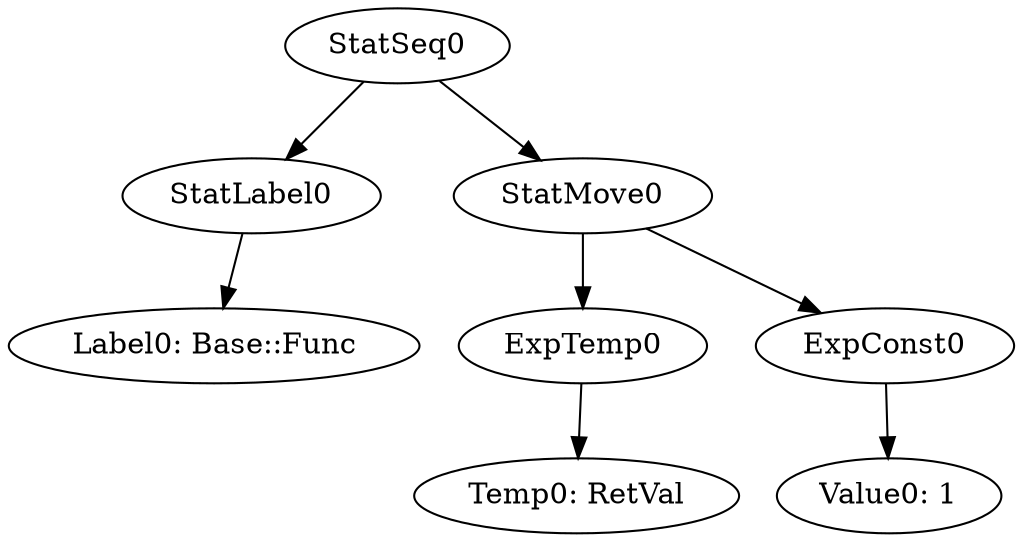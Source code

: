 digraph {
	ordering = out;
	ExpConst0 -> "Value0: 1";
	StatLabel0 -> "Label0: Base::Func";
	StatSeq0 -> StatLabel0;
	StatSeq0 -> StatMove0;
	ExpTemp0 -> "Temp0: RetVal";
	StatMove0 -> ExpTemp0;
	StatMove0 -> ExpConst0;
}

